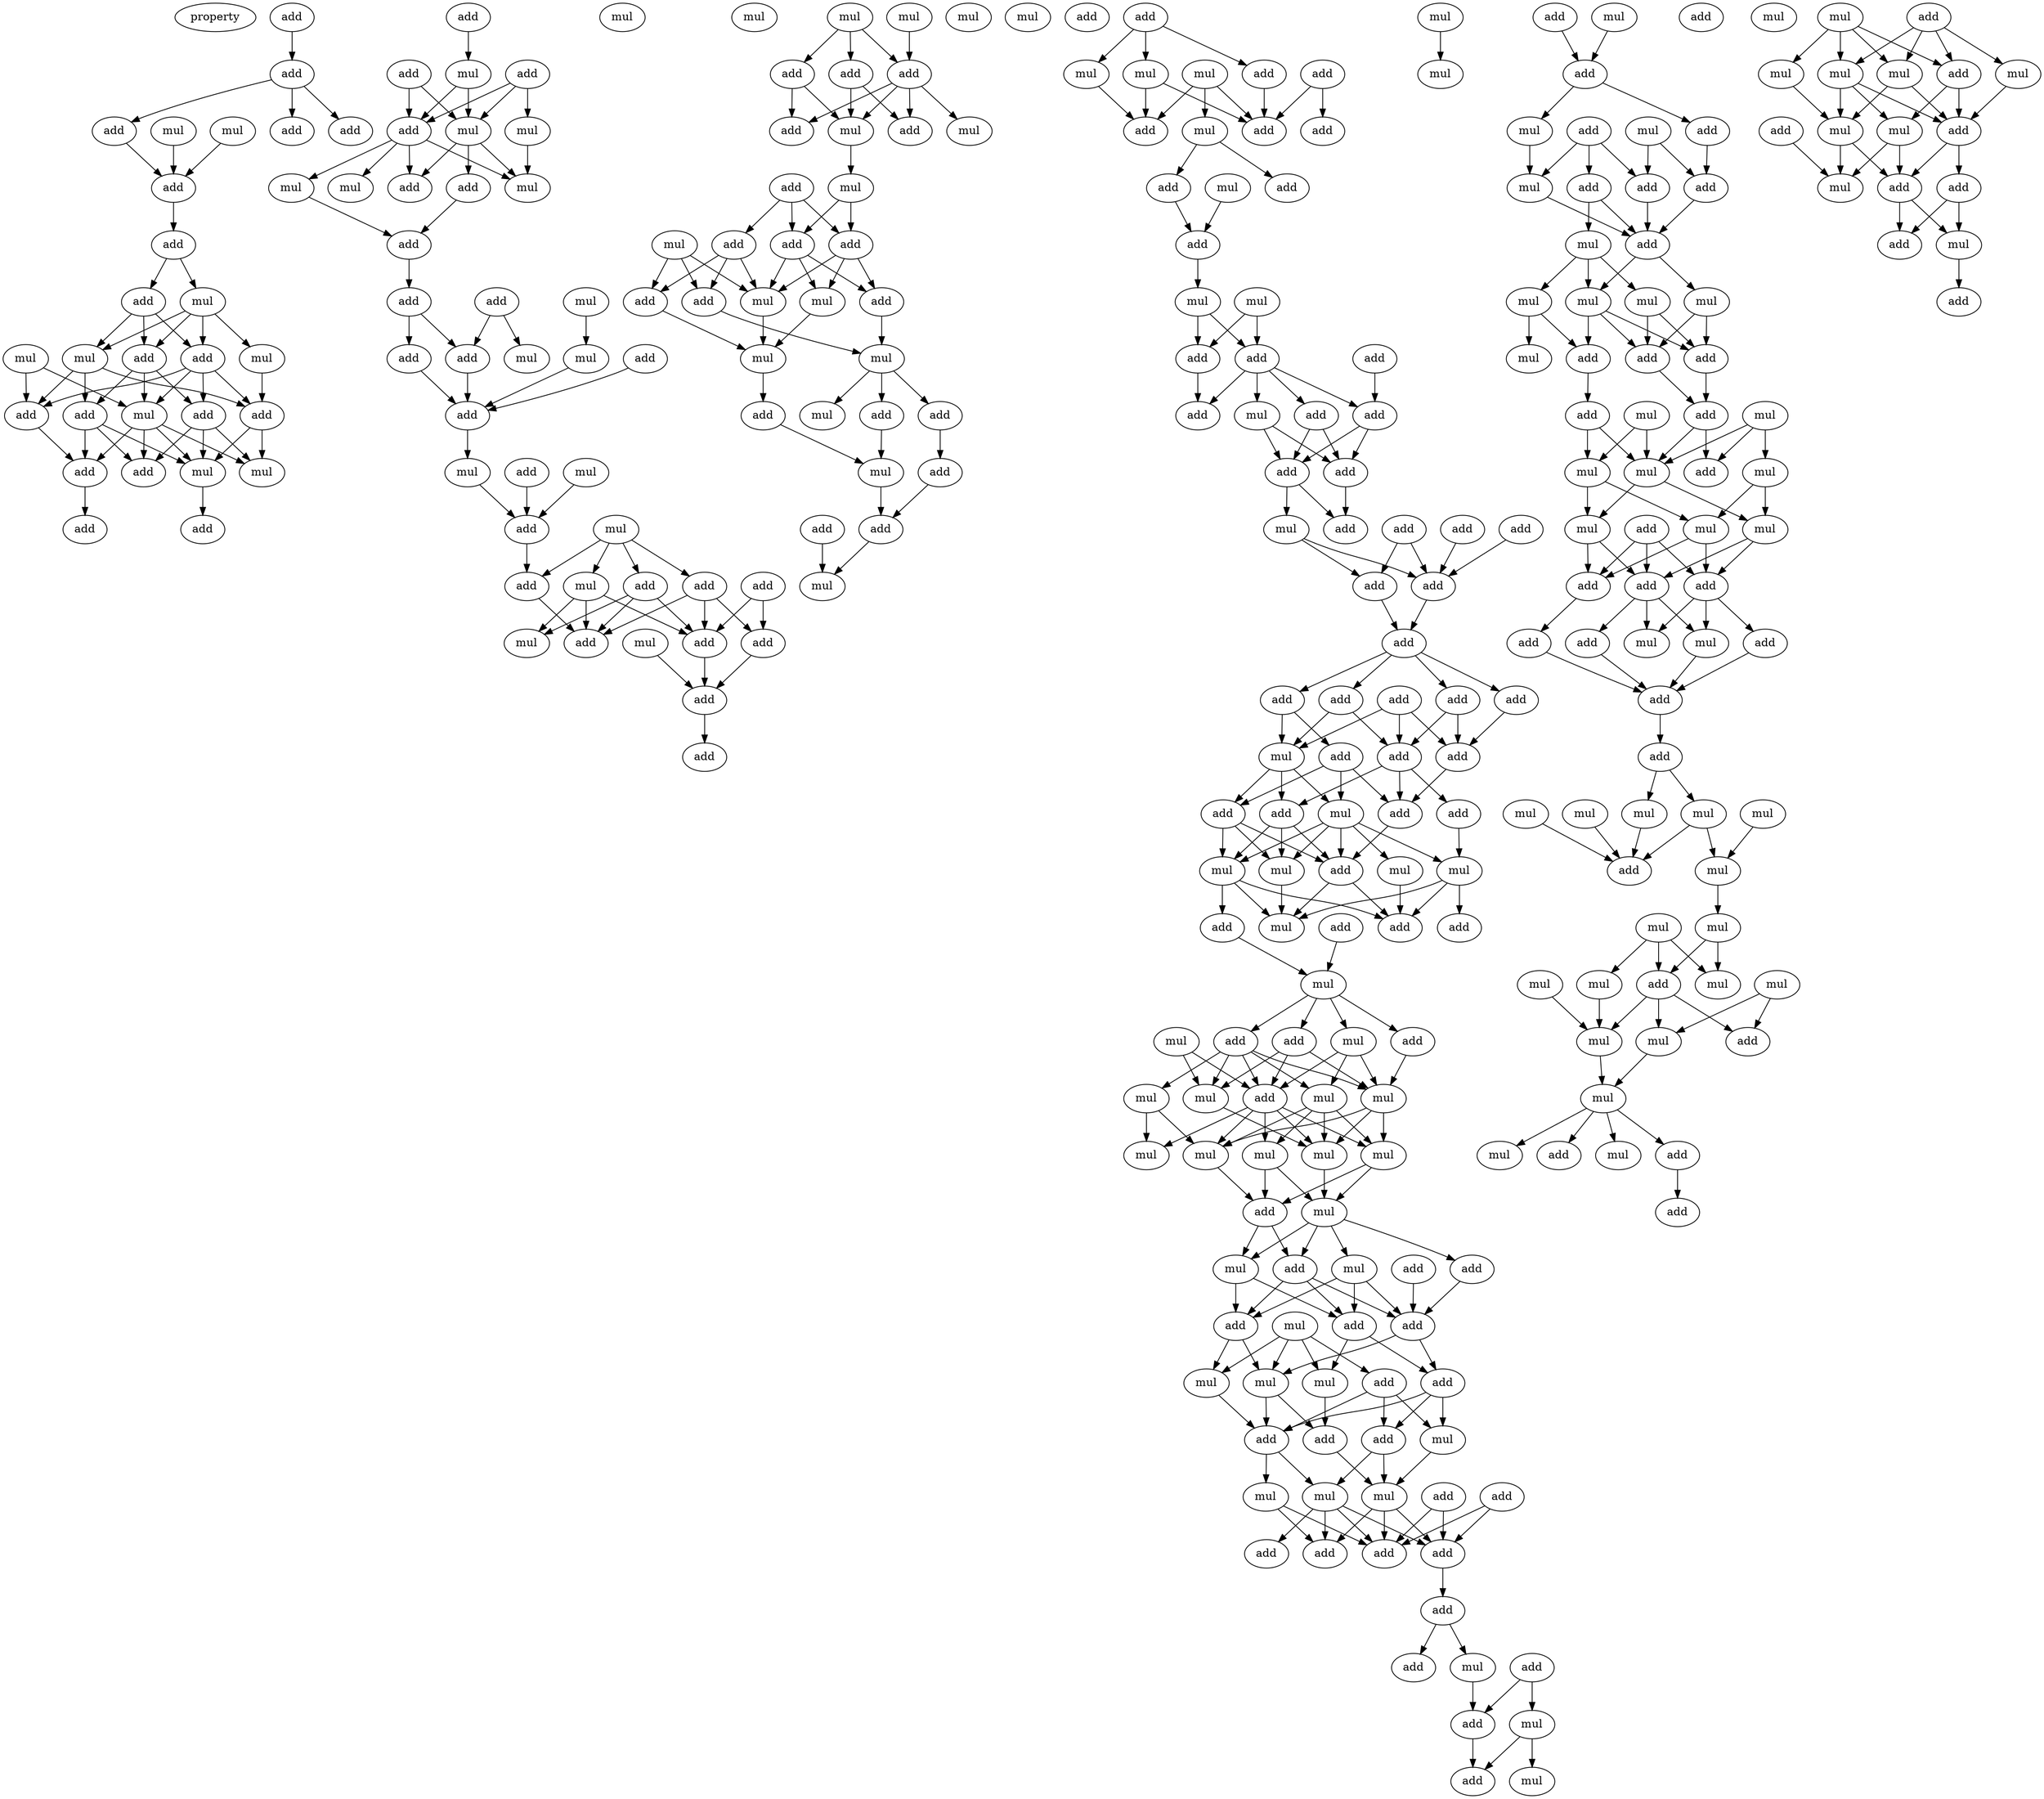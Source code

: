 digraph {
    node [fontcolor=black]
    property [mul=2,lf=1.6]
    0 [ label = add ];
    1 [ label = add ];
    2 [ label = add ];
    3 [ label = mul ];
    4 [ label = add ];
    5 [ label = add ];
    6 [ label = mul ];
    7 [ label = add ];
    8 [ label = add ];
    9 [ label = add ];
    10 [ label = mul ];
    11 [ label = add ];
    12 [ label = mul ];
    13 [ label = mul ];
    14 [ label = add ];
    15 [ label = mul ];
    16 [ label = add ];
    17 [ label = mul ];
    18 [ label = add ];
    19 [ label = add ];
    20 [ label = add ];
    21 [ label = mul ];
    22 [ label = add ];
    23 [ label = mul ];
    24 [ label = add ];
    25 [ label = add ];
    26 [ label = add ];
    27 [ label = add ];
    28 [ label = add ];
    29 [ label = add ];
    30 [ label = mul ];
    31 [ label = add ];
    32 [ label = mul ];
    33 [ label = mul ];
    34 [ label = add ];
    35 [ label = mul ];
    36 [ label = mul ];
    37 [ label = add ];
    38 [ label = mul ];
    39 [ label = add ];
    40 [ label = add ];
    41 [ label = add ];
    42 [ label = mul ];
    43 [ label = add ];
    44 [ label = mul ];
    45 [ label = add ];
    46 [ label = mul ];
    47 [ label = add ];
    48 [ label = add ];
    49 [ label = add ];
    50 [ label = mul ];
    51 [ label = mul ];
    52 [ label = mul ];
    53 [ label = mul ];
    54 [ label = mul ];
    55 [ label = add ];
    56 [ label = add ];
    57 [ label = add ];
    58 [ label = add ];
    59 [ label = mul ];
    60 [ label = add ];
    61 [ label = mul ];
    62 [ label = add ];
    63 [ label = mul ];
    64 [ label = add ];
    65 [ label = add ];
    66 [ label = add ];
    67 [ label = add ];
    68 [ label = mul ];
    69 [ label = mul ];
    70 [ label = add ];
    71 [ label = add ];
    72 [ label = add ];
    73 [ label = add ];
    74 [ label = mul ];
    75 [ label = add ];
    76 [ label = mul ];
    77 [ label = add ];
    78 [ label = mul ];
    79 [ label = add ];
    80 [ label = add ];
    81 [ label = add ];
    82 [ label = mul ];
    83 [ label = add ];
    84 [ label = add ];
    85 [ label = add ];
    86 [ label = mul ];
    87 [ label = mul ];
    88 [ label = mul ];
    89 [ label = mul ];
    90 [ label = add ];
    91 [ label = add ];
    92 [ label = add ];
    93 [ label = mul ];
    94 [ label = mul ];
    95 [ label = add ];
    96 [ label = mul ];
    97 [ label = add ];
    98 [ label = add ];
    99 [ label = mul ];
    100 [ label = add ];
    101 [ label = mul ];
    102 [ label = add ];
    103 [ label = mul ];
    104 [ label = mul ];
    105 [ label = add ];
    106 [ label = mul ];
    107 [ label = add ];
    108 [ label = add ];
    109 [ label = add ];
    110 [ label = add ];
    111 [ label = mul ];
    112 [ label = mul ];
    113 [ label = add ];
    114 [ label = add ];
    115 [ label = add ];
    116 [ label = mul ];
    117 [ label = mul ];
    118 [ label = add ];
    119 [ label = add ];
    120 [ label = add ];
    121 [ label = add ];
    122 [ label = add ];
    123 [ label = mul ];
    124 [ label = add ];
    125 [ label = add ];
    126 [ label = add ];
    127 [ label = mul ];
    128 [ label = add ];
    129 [ label = add ];
    130 [ label = add ];
    131 [ label = add ];
    132 [ label = add ];
    133 [ label = add ];
    134 [ label = add ];
    135 [ label = add ];
    136 [ label = add ];
    137 [ label = add ];
    138 [ label = add ];
    139 [ label = add ];
    140 [ label = add ];
    141 [ label = add ];
    142 [ label = add ];
    143 [ label = mul ];
    144 [ label = add ];
    145 [ label = mul ];
    146 [ label = add ];
    147 [ label = add ];
    148 [ label = add ];
    149 [ label = mul ];
    150 [ label = mul ];
    151 [ label = add ];
    152 [ label = mul ];
    153 [ label = mul ];
    154 [ label = add ];
    155 [ label = add ];
    156 [ label = mul ];
    157 [ label = add ];
    158 [ label = add ];
    159 [ label = mul ];
    160 [ label = mul ];
    161 [ label = add ];
    162 [ label = add ];
    163 [ label = add ];
    164 [ label = mul ];
    165 [ label = mul ];
    166 [ label = mul ];
    167 [ label = add ];
    168 [ label = mul ];
    169 [ label = mul ];
    170 [ label = mul ];
    171 [ label = mul ];
    172 [ label = mul ];
    173 [ label = mul ];
    174 [ label = mul ];
    175 [ label = mul ];
    176 [ label = add ];
    177 [ label = add ];
    178 [ label = mul ];
    179 [ label = add ];
    180 [ label = mul ];
    181 [ label = add ];
    182 [ label = mul ];
    183 [ label = add ];
    184 [ label = add ];
    185 [ label = add ];
    186 [ label = add ];
    187 [ label = add ];
    188 [ label = mul ];
    189 [ label = mul ];
    190 [ label = mul ];
    191 [ label = add ];
    192 [ label = mul ];
    193 [ label = add ];
    194 [ label = add ];
    195 [ label = mul ];
    196 [ label = add ];
    197 [ label = mul ];
    198 [ label = add ];
    199 [ label = mul ];
    200 [ label = add ];
    201 [ label = add ];
    202 [ label = add ];
    203 [ label = add ];
    204 [ label = add ];
    205 [ label = add ];
    206 [ label = mul ];
    207 [ label = mul ];
    208 [ label = add ];
    209 [ label = mul ];
    210 [ label = add ];
    211 [ label = mul ];
    212 [ label = mul ];
    213 [ label = add ];
    214 [ label = add ];
    215 [ label = mul ];
    216 [ label = add ];
    217 [ label = add ];
    218 [ label = mul ];
    219 [ label = add ];
    220 [ label = mul ];
    221 [ label = add ];
    222 [ label = mul ];
    223 [ label = add ];
    224 [ label = add ];
    225 [ label = mul ];
    226 [ label = add ];
    227 [ label = mul ];
    228 [ label = mul ];
    229 [ label = mul ];
    230 [ label = mul ];
    231 [ label = add ];
    232 [ label = add ];
    233 [ label = add ];
    234 [ label = mul ];
    235 [ label = mul ];
    236 [ label = add ];
    237 [ label = mul ];
    238 [ label = add ];
    239 [ label = add ];
    240 [ label = mul ];
    241 [ label = mul ];
    242 [ label = mul ];
    243 [ label = mul ];
    244 [ label = add ];
    245 [ label = mul ];
    246 [ label = mul ];
    247 [ label = add ];
    248 [ label = add ];
    249 [ label = add ];
    250 [ label = add ];
    251 [ label = add ];
    252 [ label = mul ];
    253 [ label = mul ];
    254 [ label = add ];
    255 [ label = add ];
    256 [ label = add ];
    257 [ label = add ];
    258 [ label = mul ];
    259 [ label = mul ];
    260 [ label = mul ];
    261 [ label = mul ];
    262 [ label = mul ];
    263 [ label = mul ];
    264 [ label = add ];
    265 [ label = mul ];
    266 [ label = mul ];
    267 [ label = mul ];
    268 [ label = mul ];
    269 [ label = mul ];
    270 [ label = add ];
    271 [ label = mul ];
    272 [ label = add ];
    273 [ label = mul ];
    274 [ label = mul ];
    275 [ label = mul ];
    276 [ label = mul ];
    277 [ label = add ];
    278 [ label = mul ];
    279 [ label = mul ];
    280 [ label = add ];
    281 [ label = add ];
    282 [ label = add ];
    283 [ label = mul ];
    284 [ label = add ];
    285 [ label = mul ];
    286 [ label = mul ];
    287 [ label = mul ];
    288 [ label = mul ];
    289 [ label = mul ];
    290 [ label = add ];
    291 [ label = add ];
    292 [ label = mul ];
    293 [ label = mul ];
    294 [ label = add ];
    295 [ label = add ];
    296 [ label = add ];
    297 [ label = mul ];
    298 [ label = add ];
    0 -> 1 [ name = 0 ];
    1 -> 2 [ name = 1 ];
    1 -> 4 [ name = 2 ];
    1 -> 5 [ name = 3 ];
    3 -> 7 [ name = 4 ];
    5 -> 7 [ name = 5 ];
    6 -> 7 [ name = 6 ];
    7 -> 8 [ name = 7 ];
    8 -> 9 [ name = 8 ];
    8 -> 10 [ name = 9 ];
    9 -> 11 [ name = 10 ];
    9 -> 12 [ name = 11 ];
    9 -> 14 [ name = 12 ];
    10 -> 11 [ name = 13 ];
    10 -> 12 [ name = 14 ];
    10 -> 14 [ name = 15 ];
    10 -> 15 [ name = 16 ];
    11 -> 16 [ name = 17 ];
    11 -> 17 [ name = 18 ];
    11 -> 18 [ name = 19 ];
    12 -> 18 [ name = 20 ];
    12 -> 19 [ name = 21 ];
    12 -> 20 [ name = 22 ];
    13 -> 17 [ name = 23 ];
    13 -> 20 [ name = 24 ];
    14 -> 16 [ name = 25 ];
    14 -> 17 [ name = 26 ];
    14 -> 19 [ name = 27 ];
    14 -> 20 [ name = 28 ];
    15 -> 19 [ name = 29 ];
    16 -> 21 [ name = 30 ];
    16 -> 23 [ name = 31 ];
    16 -> 24 [ name = 32 ];
    17 -> 21 [ name = 33 ];
    17 -> 22 [ name = 34 ];
    17 -> 23 [ name = 35 ];
    17 -> 24 [ name = 36 ];
    18 -> 22 [ name = 37 ];
    18 -> 23 [ name = 38 ];
    18 -> 24 [ name = 39 ];
    19 -> 21 [ name = 40 ];
    19 -> 23 [ name = 41 ];
    20 -> 22 [ name = 42 ];
    22 -> 26 [ name = 43 ];
    23 -> 25 [ name = 44 ];
    27 -> 30 [ name = 45 ];
    28 -> 31 [ name = 46 ];
    28 -> 32 [ name = 47 ];
    28 -> 33 [ name = 48 ];
    29 -> 31 [ name = 49 ];
    29 -> 32 [ name = 50 ];
    30 -> 31 [ name = 51 ];
    30 -> 32 [ name = 52 ];
    31 -> 35 [ name = 53 ];
    31 -> 36 [ name = 54 ];
    31 -> 37 [ name = 55 ];
    31 -> 38 [ name = 56 ];
    32 -> 34 [ name = 57 ];
    32 -> 36 [ name = 58 ];
    32 -> 37 [ name = 59 ];
    33 -> 36 [ name = 60 ];
    34 -> 39 [ name = 61 ];
    35 -> 39 [ name = 62 ];
    39 -> 41 [ name = 63 ];
    40 -> 43 [ name = 64 ];
    40 -> 44 [ name = 65 ];
    41 -> 43 [ name = 66 ];
    41 -> 47 [ name = 67 ];
    42 -> 46 [ name = 68 ];
    43 -> 48 [ name = 69 ];
    45 -> 48 [ name = 70 ];
    46 -> 48 [ name = 71 ];
    47 -> 48 [ name = 72 ];
    48 -> 52 [ name = 73 ];
    49 -> 55 [ name = 74 ];
    52 -> 55 [ name = 75 ];
    53 -> 55 [ name = 76 ];
    54 -> 57 [ name = 77 ];
    54 -> 58 [ name = 78 ];
    54 -> 59 [ name = 79 ];
    54 -> 60 [ name = 80 ];
    55 -> 60 [ name = 81 ];
    56 -> 64 [ name = 82 ];
    56 -> 65 [ name = 83 ];
    57 -> 62 [ name = 84 ];
    57 -> 63 [ name = 85 ];
    57 -> 64 [ name = 86 ];
    58 -> 62 [ name = 87 ];
    58 -> 64 [ name = 88 ];
    58 -> 65 [ name = 89 ];
    59 -> 62 [ name = 90 ];
    59 -> 63 [ name = 91 ];
    59 -> 64 [ name = 92 ];
    60 -> 62 [ name = 93 ];
    61 -> 66 [ name = 94 ];
    64 -> 66 [ name = 95 ];
    65 -> 66 [ name = 96 ];
    66 -> 67 [ name = 97 ];
    68 -> 71 [ name = 98 ];
    69 -> 70 [ name = 99 ];
    69 -> 71 [ name = 100 ];
    69 -> 72 [ name = 101 ];
    70 -> 73 [ name = 102 ];
    70 -> 76 [ name = 103 ];
    71 -> 73 [ name = 104 ];
    71 -> 74 [ name = 105 ];
    71 -> 75 [ name = 106 ];
    71 -> 76 [ name = 107 ];
    72 -> 75 [ name = 108 ];
    72 -> 76 [ name = 109 ];
    76 -> 78 [ name = 110 ];
    77 -> 79 [ name = 111 ];
    77 -> 80 [ name = 112 ];
    77 -> 81 [ name = 113 ];
    78 -> 79 [ name = 114 ];
    78 -> 80 [ name = 115 ];
    79 -> 85 [ name = 116 ];
    79 -> 86 [ name = 117 ];
    79 -> 87 [ name = 118 ];
    80 -> 85 [ name = 119 ];
    80 -> 86 [ name = 120 ];
    80 -> 87 [ name = 121 ];
    81 -> 83 [ name = 122 ];
    81 -> 84 [ name = 123 ];
    81 -> 87 [ name = 124 ];
    82 -> 83 [ name = 125 ];
    82 -> 84 [ name = 126 ];
    82 -> 87 [ name = 127 ];
    83 -> 89 [ name = 128 ];
    84 -> 88 [ name = 129 ];
    85 -> 88 [ name = 130 ];
    86 -> 89 [ name = 131 ];
    87 -> 89 [ name = 132 ];
    88 -> 91 [ name = 133 ];
    88 -> 92 [ name = 134 ];
    88 -> 93 [ name = 135 ];
    89 -> 90 [ name = 136 ];
    90 -> 94 [ name = 137 ];
    91 -> 94 [ name = 138 ];
    92 -> 95 [ name = 139 ];
    94 -> 98 [ name = 140 ];
    95 -> 98 [ name = 141 ];
    97 -> 101 [ name = 142 ];
    98 -> 101 [ name = 143 ];
    102 -> 103 [ name = 144 ];
    102 -> 104 [ name = 145 ];
    102 -> 105 [ name = 146 ];
    103 -> 109 [ name = 147 ];
    104 -> 109 [ name = 148 ];
    104 -> 110 [ name = 149 ];
    105 -> 110 [ name = 150 ];
    106 -> 109 [ name = 151 ];
    106 -> 110 [ name = 152 ];
    106 -> 111 [ name = 153 ];
    107 -> 108 [ name = 154 ];
    107 -> 110 [ name = 155 ];
    111 -> 113 [ name = 156 ];
    111 -> 114 [ name = 157 ];
    112 -> 115 [ name = 158 ];
    114 -> 115 [ name = 159 ];
    115 -> 116 [ name = 160 ];
    116 -> 119 [ name = 161 ];
    116 -> 120 [ name = 162 ];
    117 -> 119 [ name = 163 ];
    117 -> 120 [ name = 164 ];
    118 -> 121 [ name = 165 ];
    119 -> 124 [ name = 166 ];
    120 -> 121 [ name = 167 ];
    120 -> 122 [ name = 168 ];
    120 -> 123 [ name = 169 ];
    120 -> 124 [ name = 170 ];
    121 -> 125 [ name = 171 ];
    121 -> 126 [ name = 172 ];
    122 -> 125 [ name = 173 ];
    122 -> 126 [ name = 174 ];
    123 -> 125 [ name = 175 ];
    123 -> 126 [ name = 176 ];
    125 -> 127 [ name = 177 ];
    125 -> 130 [ name = 178 ];
    126 -> 130 [ name = 179 ];
    127 -> 132 [ name = 180 ];
    127 -> 133 [ name = 181 ];
    128 -> 133 [ name = 182 ];
    129 -> 133 [ name = 183 ];
    131 -> 132 [ name = 184 ];
    131 -> 133 [ name = 185 ];
    132 -> 134 [ name = 186 ];
    133 -> 134 [ name = 187 ];
    134 -> 135 [ name = 188 ];
    134 -> 136 [ name = 189 ];
    134 -> 137 [ name = 190 ];
    134 -> 138 [ name = 191 ];
    135 -> 140 [ name = 192 ];
    135 -> 141 [ name = 193 ];
    136 -> 140 [ name = 194 ];
    137 -> 141 [ name = 195 ];
    137 -> 143 [ name = 196 ];
    138 -> 142 [ name = 197 ];
    138 -> 143 [ name = 198 ];
    139 -> 140 [ name = 199 ];
    139 -> 141 [ name = 200 ];
    139 -> 143 [ name = 201 ];
    140 -> 144 [ name = 202 ];
    141 -> 144 [ name = 203 ];
    141 -> 147 [ name = 204 ];
    141 -> 148 [ name = 205 ];
    142 -> 144 [ name = 206 ];
    142 -> 145 [ name = 207 ];
    142 -> 146 [ name = 208 ];
    143 -> 145 [ name = 209 ];
    143 -> 146 [ name = 210 ];
    143 -> 147 [ name = 211 ];
    144 -> 151 [ name = 212 ];
    145 -> 149 [ name = 213 ];
    145 -> 150 [ name = 214 ];
    145 -> 151 [ name = 215 ];
    145 -> 152 [ name = 216 ];
    145 -> 153 [ name = 217 ];
    146 -> 149 [ name = 218 ];
    146 -> 151 [ name = 219 ];
    146 -> 152 [ name = 220 ];
    147 -> 149 [ name = 221 ];
    147 -> 151 [ name = 222 ];
    147 -> 152 [ name = 223 ];
    148 -> 153 [ name = 224 ];
    149 -> 156 [ name = 225 ];
    150 -> 158 [ name = 226 ];
    151 -> 156 [ name = 227 ];
    151 -> 158 [ name = 228 ];
    152 -> 154 [ name = 229 ];
    152 -> 156 [ name = 230 ];
    152 -> 158 [ name = 231 ];
    153 -> 155 [ name = 232 ];
    153 -> 156 [ name = 233 ];
    153 -> 158 [ name = 234 ];
    154 -> 159 [ name = 235 ];
    157 -> 159 [ name = 236 ];
    159 -> 161 [ name = 237 ];
    159 -> 162 [ name = 238 ];
    159 -> 163 [ name = 239 ];
    159 -> 164 [ name = 240 ];
    160 -> 166 [ name = 241 ];
    160 -> 167 [ name = 242 ];
    161 -> 166 [ name = 243 ];
    161 -> 167 [ name = 244 ];
    161 -> 168 [ name = 245 ];
    162 -> 168 [ name = 246 ];
    163 -> 165 [ name = 247 ];
    163 -> 166 [ name = 248 ];
    163 -> 167 [ name = 249 ];
    163 -> 168 [ name = 250 ];
    163 -> 169 [ name = 251 ];
    164 -> 167 [ name = 252 ];
    164 -> 168 [ name = 253 ];
    164 -> 169 [ name = 254 ];
    165 -> 170 [ name = 255 ];
    165 -> 173 [ name = 256 ];
    166 -> 171 [ name = 257 ];
    167 -> 170 [ name = 258 ];
    167 -> 171 [ name = 259 ];
    167 -> 172 [ name = 260 ];
    167 -> 173 [ name = 261 ];
    167 -> 174 [ name = 262 ];
    168 -> 170 [ name = 263 ];
    168 -> 171 [ name = 264 ];
    168 -> 174 [ name = 265 ];
    169 -> 170 [ name = 266 ];
    169 -> 171 [ name = 267 ];
    169 -> 172 [ name = 268 ];
    169 -> 174 [ name = 269 ];
    170 -> 176 [ name = 270 ];
    171 -> 175 [ name = 271 ];
    172 -> 175 [ name = 272 ];
    172 -> 176 [ name = 273 ];
    174 -> 175 [ name = 274 ];
    174 -> 176 [ name = 275 ];
    175 -> 177 [ name = 276 ];
    175 -> 178 [ name = 277 ];
    175 -> 179 [ name = 278 ];
    175 -> 180 [ name = 279 ];
    176 -> 178 [ name = 280 ];
    176 -> 179 [ name = 281 ];
    177 -> 183 [ name = 282 ];
    178 -> 184 [ name = 283 ];
    178 -> 185 [ name = 284 ];
    179 -> 183 [ name = 285 ];
    179 -> 184 [ name = 286 ];
    179 -> 185 [ name = 287 ];
    180 -> 183 [ name = 288 ];
    180 -> 184 [ name = 289 ];
    180 -> 185 [ name = 290 ];
    181 -> 183 [ name = 291 ];
    182 -> 187 [ name = 292 ];
    182 -> 188 [ name = 293 ];
    182 -> 189 [ name = 294 ];
    182 -> 190 [ name = 295 ];
    183 -> 186 [ name = 296 ];
    183 -> 190 [ name = 297 ];
    184 -> 186 [ name = 298 ];
    184 -> 189 [ name = 299 ];
    185 -> 188 [ name = 300 ];
    185 -> 190 [ name = 301 ];
    186 -> 192 [ name = 302 ];
    186 -> 193 [ name = 303 ];
    186 -> 194 [ name = 304 ];
    187 -> 192 [ name = 305 ];
    187 -> 193 [ name = 306 ];
    187 -> 194 [ name = 307 ];
    188 -> 194 [ name = 308 ];
    189 -> 191 [ name = 309 ];
    190 -> 191 [ name = 310 ];
    190 -> 194 [ name = 311 ];
    191 -> 195 [ name = 312 ];
    192 -> 195 [ name = 313 ];
    193 -> 195 [ name = 314 ];
    193 -> 197 [ name = 315 ];
    194 -> 197 [ name = 316 ];
    194 -> 199 [ name = 317 ];
    195 -> 200 [ name = 318 ];
    195 -> 201 [ name = 319 ];
    195 -> 203 [ name = 320 ];
    196 -> 201 [ name = 321 ];
    196 -> 203 [ name = 322 ];
    197 -> 200 [ name = 323 ];
    197 -> 201 [ name = 324 ];
    197 -> 202 [ name = 325 ];
    197 -> 203 [ name = 326 ];
    198 -> 201 [ name = 327 ];
    198 -> 203 [ name = 328 ];
    199 -> 200 [ name = 329 ];
    199 -> 201 [ name = 330 ];
    203 -> 204 [ name = 331 ];
    204 -> 205 [ name = 332 ];
    204 -> 207 [ name = 333 ];
    206 -> 211 [ name = 334 ];
    207 -> 210 [ name = 335 ];
    208 -> 209 [ name = 336 ];
    208 -> 210 [ name = 337 ];
    209 -> 212 [ name = 338 ];
    209 -> 213 [ name = 339 ];
    210 -> 213 [ name = 340 ];
    214 -> 216 [ name = 341 ];
    215 -> 216 [ name = 342 ];
    216 -> 217 [ name = 343 ];
    216 -> 218 [ name = 344 ];
    217 -> 223 [ name = 345 ];
    218 -> 222 [ name = 346 ];
    219 -> 221 [ name = 347 ];
    219 -> 222 [ name = 348 ];
    219 -> 224 [ name = 349 ];
    220 -> 223 [ name = 350 ];
    220 -> 224 [ name = 351 ];
    221 -> 225 [ name = 352 ];
    221 -> 226 [ name = 353 ];
    222 -> 226 [ name = 354 ];
    223 -> 226 [ name = 355 ];
    224 -> 226 [ name = 356 ];
    225 -> 227 [ name = 357 ];
    225 -> 228 [ name = 358 ];
    225 -> 230 [ name = 359 ];
    226 -> 229 [ name = 360 ];
    226 -> 230 [ name = 361 ];
    227 -> 231 [ name = 362 ];
    227 -> 233 [ name = 363 ];
    228 -> 232 [ name = 364 ];
    228 -> 234 [ name = 365 ];
    229 -> 231 [ name = 366 ];
    229 -> 233 [ name = 367 ];
    230 -> 231 [ name = 368 ];
    230 -> 232 [ name = 369 ];
    230 -> 233 [ name = 370 ];
    231 -> 236 [ name = 371 ];
    232 -> 238 [ name = 372 ];
    233 -> 236 [ name = 373 ];
    235 -> 240 [ name = 374 ];
    235 -> 242 [ name = 375 ];
    236 -> 239 [ name = 376 ];
    236 -> 242 [ name = 377 ];
    237 -> 239 [ name = 378 ];
    237 -> 241 [ name = 379 ];
    237 -> 242 [ name = 380 ];
    238 -> 240 [ name = 381 ];
    238 -> 242 [ name = 382 ];
    240 -> 243 [ name = 383 ];
    240 -> 245 [ name = 384 ];
    241 -> 245 [ name = 385 ];
    241 -> 246 [ name = 386 ];
    242 -> 243 [ name = 387 ];
    242 -> 246 [ name = 388 ];
    243 -> 248 [ name = 389 ];
    243 -> 249 [ name = 390 ];
    244 -> 248 [ name = 391 ];
    244 -> 249 [ name = 392 ];
    244 -> 250 [ name = 393 ];
    245 -> 248 [ name = 394 ];
    245 -> 250 [ name = 395 ];
    246 -> 249 [ name = 396 ];
    246 -> 250 [ name = 397 ];
    248 -> 251 [ name = 398 ];
    249 -> 252 [ name = 399 ];
    249 -> 253 [ name = 400 ];
    249 -> 254 [ name = 401 ];
    250 -> 252 [ name = 402 ];
    250 -> 253 [ name = 403 ];
    250 -> 255 [ name = 404 ];
    251 -> 256 [ name = 405 ];
    253 -> 256 [ name = 406 ];
    254 -> 256 [ name = 407 ];
    255 -> 256 [ name = 408 ];
    256 -> 257 [ name = 409 ];
    257 -> 258 [ name = 410 ];
    257 -> 261 [ name = 411 ];
    258 -> 264 [ name = 412 ];
    259 -> 264 [ name = 413 ];
    260 -> 263 [ name = 414 ];
    261 -> 263 [ name = 415 ];
    261 -> 264 [ name = 416 ];
    262 -> 264 [ name = 417 ];
    263 -> 266 [ name = 418 ];
    265 -> 267 [ name = 419 ];
    265 -> 270 [ name = 420 ];
    265 -> 271 [ name = 421 ];
    266 -> 270 [ name = 422 ];
    266 -> 271 [ name = 423 ];
    267 -> 274 [ name = 424 ];
    268 -> 274 [ name = 425 ];
    269 -> 272 [ name = 426 ];
    269 -> 273 [ name = 427 ];
    270 -> 272 [ name = 428 ];
    270 -> 273 [ name = 429 ];
    270 -> 274 [ name = 430 ];
    273 -> 275 [ name = 431 ];
    274 -> 275 [ name = 432 ];
    275 -> 276 [ name = 433 ];
    275 -> 277 [ name = 434 ];
    275 -> 279 [ name = 435 ];
    275 -> 280 [ name = 436 ];
    280 -> 281 [ name = 437 ];
    282 -> 284 [ name = 438 ];
    282 -> 285 [ name = 439 ];
    282 -> 286 [ name = 440 ];
    282 -> 288 [ name = 441 ];
    283 -> 284 [ name = 442 ];
    283 -> 286 [ name = 443 ];
    283 -> 287 [ name = 444 ];
    283 -> 288 [ name = 445 ];
    284 -> 289 [ name = 446 ];
    284 -> 291 [ name = 447 ];
    285 -> 291 [ name = 448 ];
    286 -> 291 [ name = 449 ];
    286 -> 292 [ name = 450 ];
    287 -> 292 [ name = 451 ];
    288 -> 289 [ name = 452 ];
    288 -> 291 [ name = 453 ];
    288 -> 292 [ name = 454 ];
    289 -> 293 [ name = 455 ];
    289 -> 294 [ name = 456 ];
    290 -> 293 [ name = 457 ];
    291 -> 294 [ name = 458 ];
    291 -> 295 [ name = 459 ];
    292 -> 293 [ name = 460 ];
    292 -> 294 [ name = 461 ];
    294 -> 296 [ name = 462 ];
    294 -> 297 [ name = 463 ];
    295 -> 296 [ name = 464 ];
    295 -> 297 [ name = 465 ];
    297 -> 298 [ name = 466 ];
}
